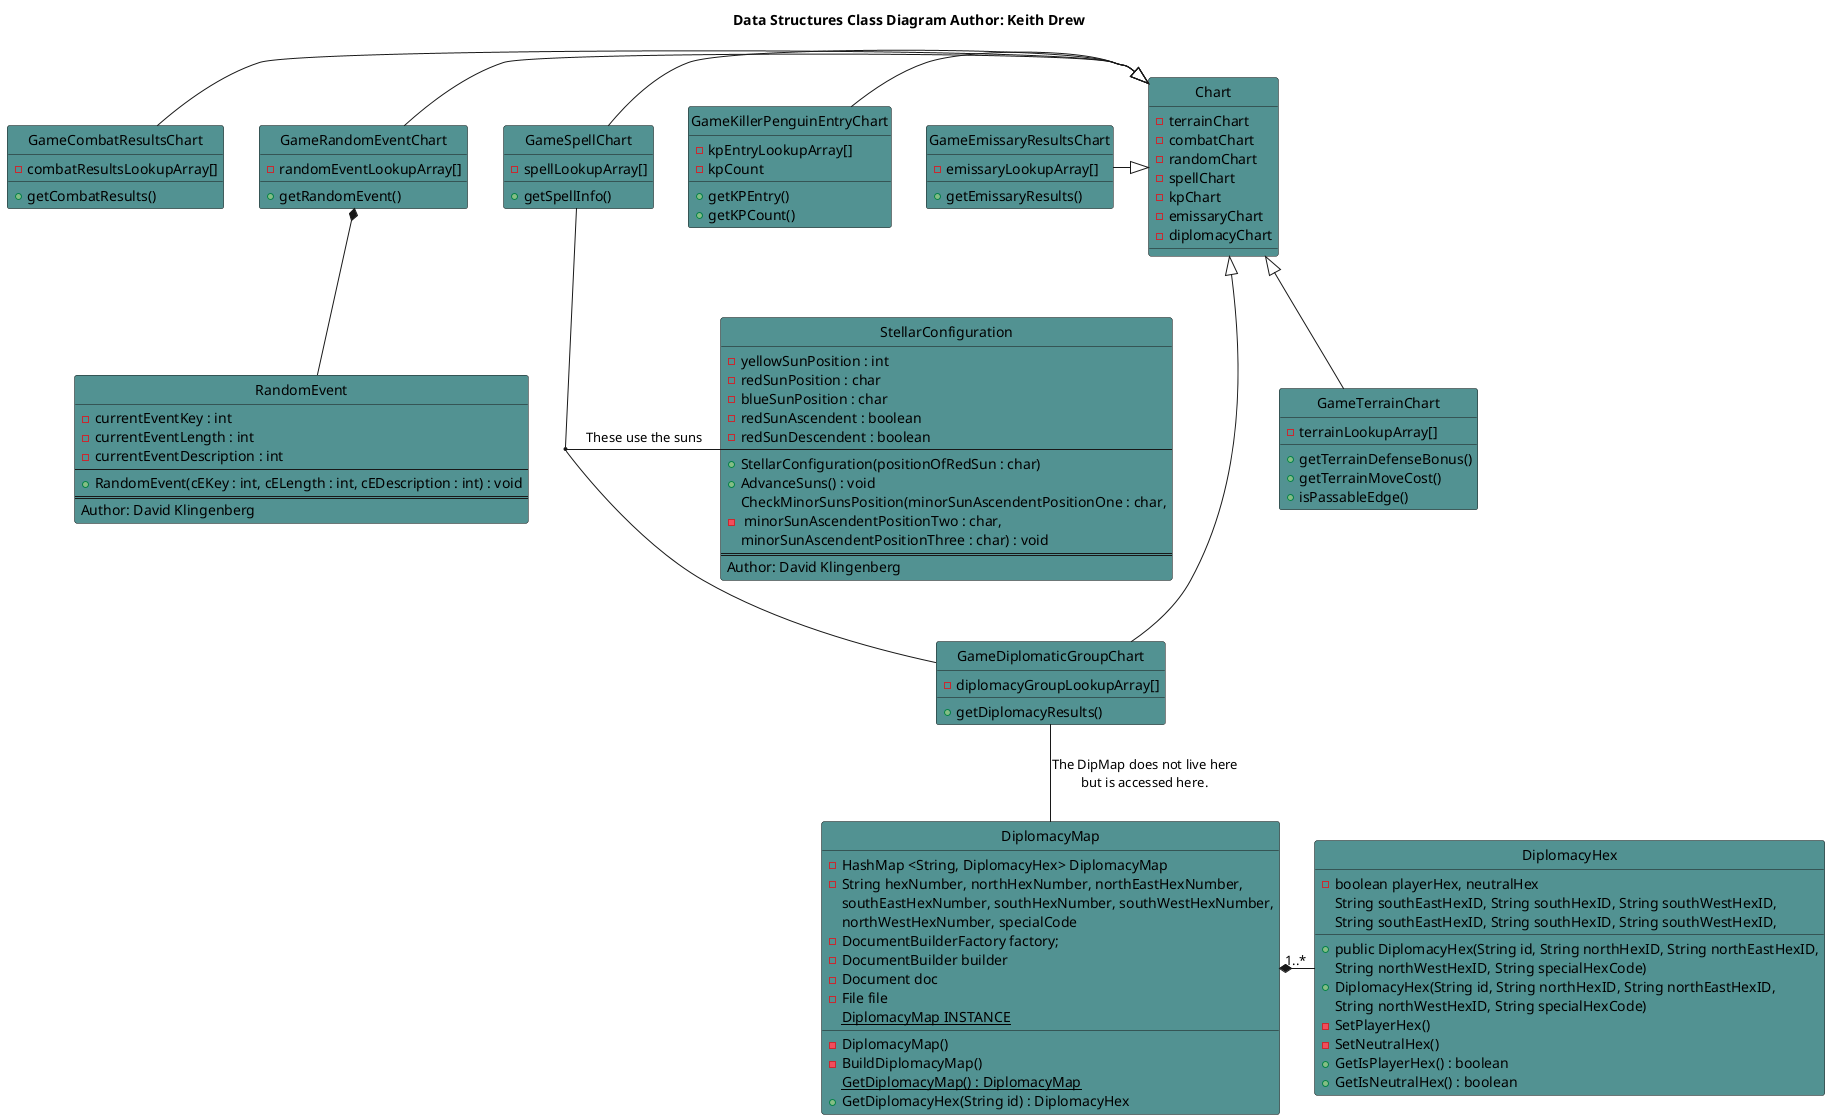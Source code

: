 @startuml
hide circle
title <b>Data Structures Class Diagram<b> Author: Keith Drew

GameTerrainChart -up-|> Chart 
GameCombatResultsChart -|> Chart 
GameRandomEventChart -|> Chart 
GameSpellChart -|> Chart 
GameKillerPenguinEntryChart -|> Chart 
GameEmissaryResultsChart -|> Chart 
GameDiplomaticGroupChart -up-|> Chart 
DiplomacyMap -up- GameDiplomaticGroupChart : The DipMap does not live here\nbut is accessed here.
DiplomacyMap *-right- "1..*" DiplomacyHex 
GameRandomEventChart  *-- RandomEvent

GameSpellChart -- GameDiplomaticGroupChart
(GameSpellChart, GameDiplomaticGroupChart) -- StellarConfiguration : These use the suns

class Chart #529292 {
-terrainChart
-combatChart
-randomChart
-spellChart
-kpChart
-emissaryChart
-diplomacyChart
}

class GameTerrainChart #529292 {
-terrainLookupArray[]
+getTerrainDefenseBonus()
+getTerrainMoveCost()
+isPassableEdge()
}

class GameCombatResultsChart #529292 {
-combatResultsLookupArray[]
+getCombatResults()
}

class GameRandomEventChart #529292 {
-randomEventLookupArray[]
+getRandomEvent()
}

class GameSpellChart #529292 {
-spellLookupArray[]
+getSpellInfo()
}

class GameKillerPenguinEntryChart #529292 {
-kpEntryLookupArray[]
-kpCount
+getKPEntry()
+getKPCount()
}

class GameEmissaryResultsChart #529292 {
-emissaryLookupArray[]
+getEmissaryResults()
}

class GameDiplomaticGroupChart #529292 {
-diplomacyGroupLookupArray[]
+getDiplomacyResults()
}

class DiplomacyMap #529292 {
-HashMap <String, DiplomacyHex> DiplomacyMap
-String hexNumber, northHexNumber, northEastHexNumber, 
            southEastHexNumber, southHexNumber, southWestHexNumber,
            northWestHexNumber, specialCode
 -DocumentBuilderFactory factory;
 -DocumentBuilder builder
-Document doc
-File file
{static}DiplomacyMap INSTANCE
-DiplomacyMap()
-BuildDiplomacyMap()
{static}GetDiplomacyMap() : DiplomacyMap
+GetDiplomacyHex(String id) : DiplomacyHex 
}

class DiplomacyHex #529292 {
-boolean playerHex, neutralHex
+public DiplomacyHex(String id, String northHexID, String northEastHexID, 
                            String southEastHexID, String southHexID, String southWestHexID, 
                            String northWestHexID, String specialHexCode)
+DiplomacyHex(String id, String northHexID, String northEastHexID, 
                            String southEastHexID, String southHexID, String southWestHexID, 
                            String northWestHexID, String specialHexCode)
-SetPlayerHex()
-SetNeutralHex()
+GetIsPlayerHex() : boolean 
+GetIsNeutralHex() : boolean 
}

class RandomEvent #529292 {
	-currentEventKey : int
	-currentEventLength : int
	-currentEventDescription : int
	--
	+RandomEvent(cEKey : int, cELength : int, cEDescription : int) : void
	==
	Author: David Klingenberg
}

class StellarConfiguration #529292 {
	-yellowSunPosition : int
	-redSunPosition : char
	-blueSunPosition : char
	-redSunAscendent : boolean
	-redSunDescendent : boolean
	--
	+StellarConfiguration(positionOfRedSun : char)
	+AdvanceSuns() : void
	-CheckMinorSunsPosition(minorSunAscendentPositionOne : char,\n minorSunAscendentPositionTwo : char,\nminorSunAscendentPositionThree : char) : void
	==
	Author: David Klingenberg
}


@enduml